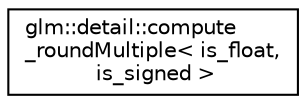 digraph "Graphical Class Hierarchy"
{
  edge [fontname="Helvetica",fontsize="10",labelfontname="Helvetica",labelfontsize="10"];
  node [fontname="Helvetica",fontsize="10",shape=record];
  rankdir="LR";
  Node1 [label="glm::detail::compute\l_roundMultiple\< is_float,\l is_signed \>",height=0.2,width=0.4,color="black", fillcolor="white", style="filled",URL="$structglm_1_1detail_1_1compute__round_multiple.html"];
}
